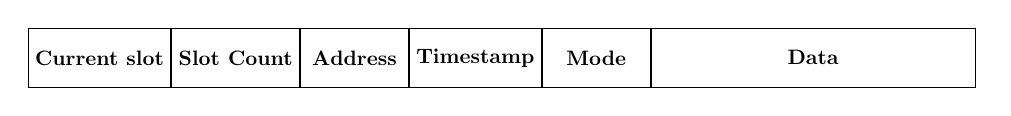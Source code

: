 \resizebox{1\textwidth}{!}{%
\begin{tikzpicture}[node distance=0cm]
\node[draw, align = center, 
        minimum width=0.15\textwidth, 
        minimum height=10mm] 
    (slot) at (0,0)
    {\textbf{Current slot}};
\node[draw, right=of slot,
        minimum width=0.15\textwidth, 
        minimum height=10mm]
    (slotcnt)
    {\textbf{Slot Count}};
\node[draw, right=of slotcnt,
        minimum width=0.15\textwidth, 
        minimum height=10mm]
    (addr)
    {\textbf{Address}};
    \node[draw, right=of addr,
        minimum width=0.15\textwidth, 
        minimum height=10mm]
    (timestamp)
    {\textbf{Timestamp}};
\node[draw, right=of timestamp,
        minimum width=0.15\textwidth, 
        minimum height=10mm]
    (mode)
    {\textbf{Mode}};
\node[draw, right=of mode,
        minimum width=0.45\textwidth, 
        minimum height=10mm]
    (data)
    {\textbf{Data}};

\end{tikzpicture}
}%